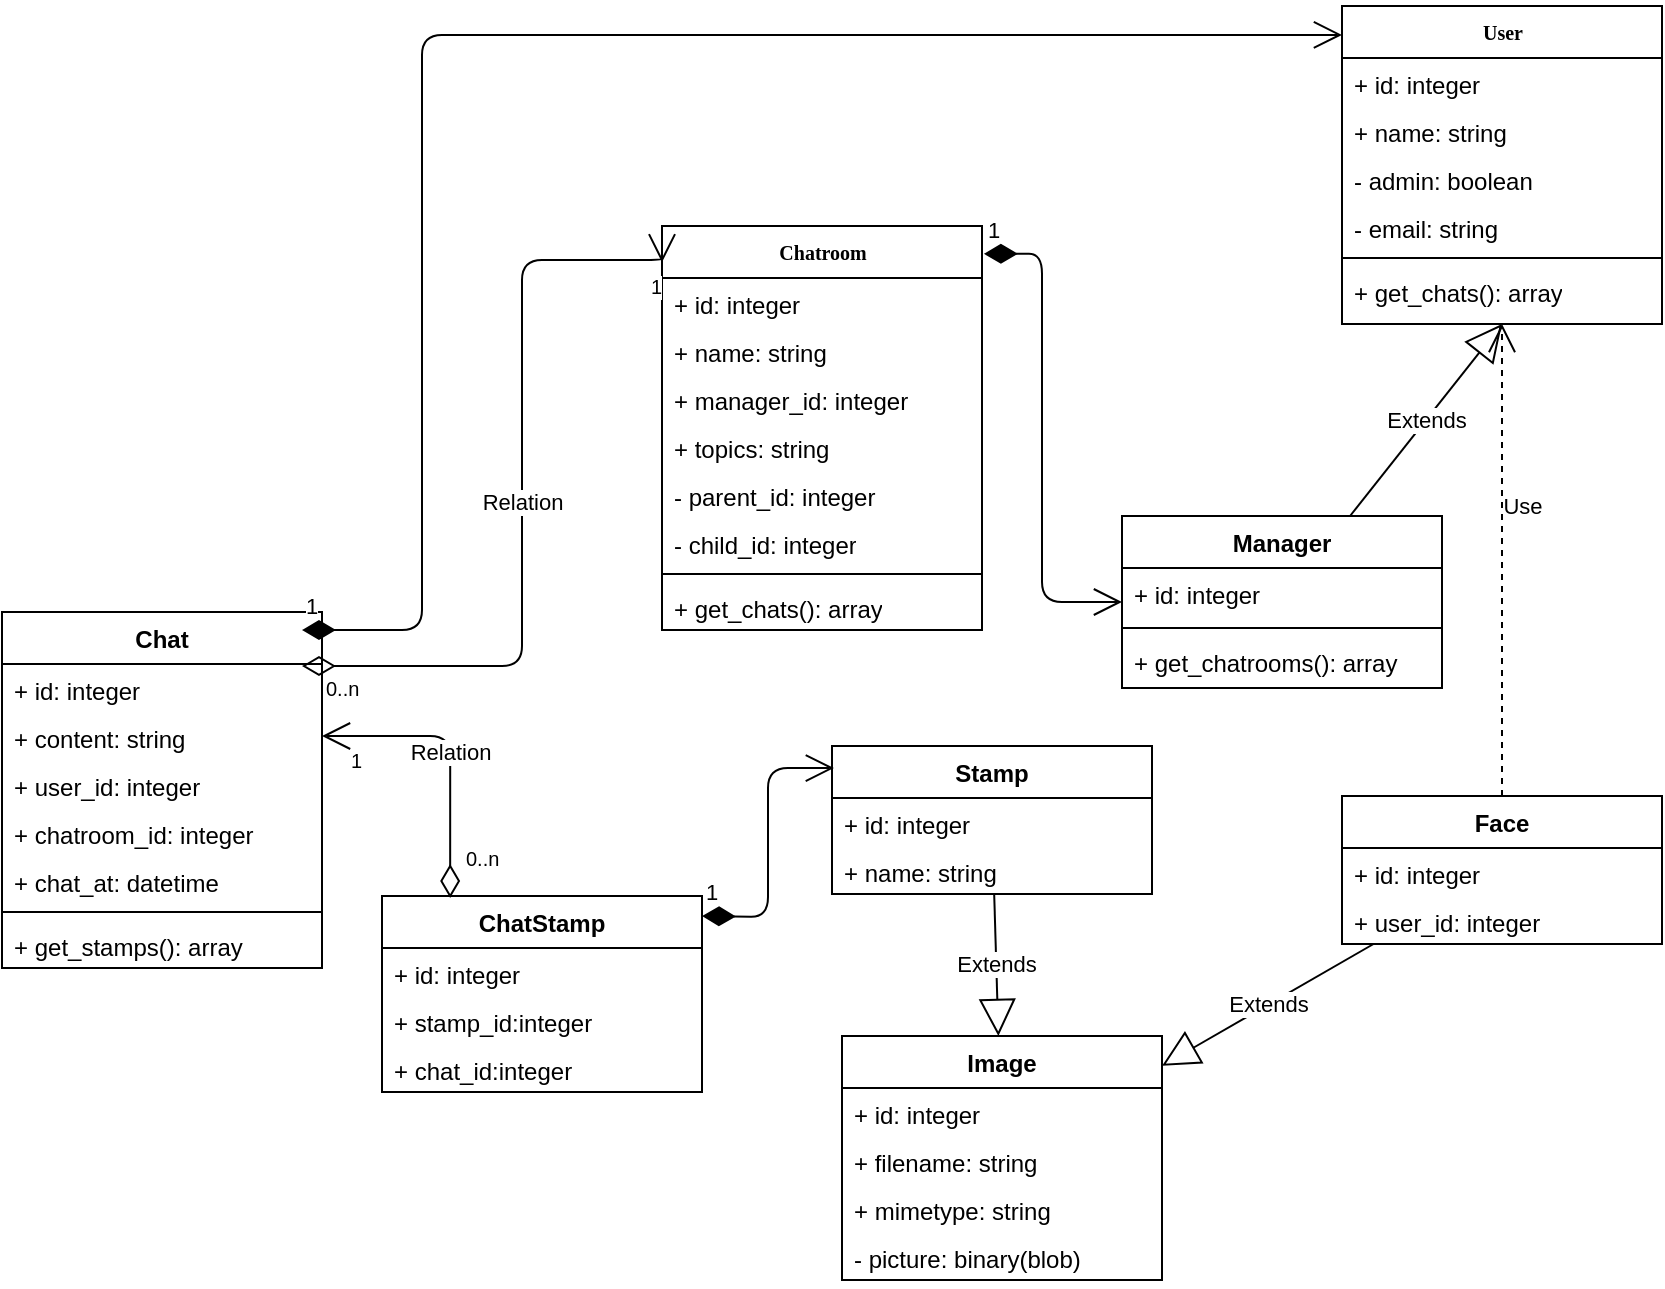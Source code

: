 <mxfile version="10.7.5" type="device"><diagram name="Page-1" id="c4acf3e9-155e-7222-9cf6-157b1a14988f"><mxGraphModel dx="739" dy="451" grid="1" gridSize="10" guides="1" tooltips="1" connect="1" arrows="1" fold="1" page="1" pageScale="1" pageWidth="850" pageHeight="1100" background="#ffffff" math="0" shadow="0"><root><mxCell id="0"/><mxCell id="1" parent="0"/><mxCell id="17acba5748e5396b-20" value="&lt;b&gt;User&lt;/b&gt;" style="swimlane;html=1;fontStyle=0;childLayout=stackLayout;horizontal=1;startSize=26;fillColor=none;horizontalStack=0;resizeParent=1;resizeLast=0;collapsible=1;marginBottom=0;swimlaneFillColor=#ffffff;rounded=0;shadow=0;comic=0;labelBackgroundColor=none;strokeColor=#000000;strokeWidth=1;fontFamily=Verdana;fontSize=10;fontColor=#000000;align=center;" parent="1" vertex="1"><mxGeometry x="680" y="70" width="160" height="159" as="geometry"><mxRectangle x="640" y="81" width="60" height="26" as="alternateBounds"/></mxGeometry></mxCell><mxCell id="17acba5748e5396b-21" value="+ id: integer" style="text;html=1;strokeColor=none;fillColor=none;align=left;verticalAlign=top;spacingLeft=4;spacingRight=4;whiteSpace=wrap;overflow=hidden;rotatable=0;points=[[0,0.5],[1,0.5]];portConstraint=eastwest;" parent="17acba5748e5396b-20" vertex="1"><mxGeometry y="26" width="160" height="24" as="geometry"/></mxCell><mxCell id="17acba5748e5396b-24" value="+ name: string" style="text;html=1;strokeColor=none;fillColor=none;align=left;verticalAlign=top;spacingLeft=4;spacingRight=4;whiteSpace=wrap;overflow=hidden;rotatable=0;points=[[0,0.5],[1,0.5]];portConstraint=eastwest;" parent="17acba5748e5396b-20" vertex="1"><mxGeometry y="50" width="160" height="24" as="geometry"/></mxCell><mxCell id="17acba5748e5396b-26" value="- admin: boolean" style="text;html=1;strokeColor=none;fillColor=none;align=left;verticalAlign=top;spacingLeft=4;spacingRight=4;whiteSpace=wrap;overflow=hidden;rotatable=0;points=[[0,0.5],[1,0.5]];portConstraint=eastwest;" parent="17acba5748e5396b-20" vertex="1"><mxGeometry y="74" width="160" height="24" as="geometry"/></mxCell><mxCell id="7zmudEQGRyibdujiT2j0-6" value="- email: string" style="text;html=1;strokeColor=none;fillColor=none;align=left;verticalAlign=top;spacingLeft=4;spacingRight=4;whiteSpace=wrap;overflow=hidden;rotatable=0;points=[[0,0.5],[1,0.5]];portConstraint=eastwest;" parent="17acba5748e5396b-20" vertex="1"><mxGeometry y="98" width="160" height="24" as="geometry"/></mxCell><mxCell id="7zmudEQGRyibdujiT2j0-18" value="" style="line;strokeWidth=1;fillColor=none;align=left;verticalAlign=middle;spacingTop=-1;spacingLeft=3;spacingRight=3;rotatable=0;labelPosition=right;points=[];portConstraint=eastwest;" parent="17acba5748e5396b-20" vertex="1"><mxGeometry y="122" width="160" height="8" as="geometry"/></mxCell><mxCell id="7zmudEQGRyibdujiT2j0-45" value="+ get_chats(): array" style="text;html=1;strokeColor=none;fillColor=none;align=left;verticalAlign=top;spacingLeft=4;spacingRight=4;whiteSpace=wrap;overflow=hidden;rotatable=0;points=[[0,0.5],[1,0.5]];portConstraint=eastwest;" parent="17acba5748e5396b-20" vertex="1"><mxGeometry y="130" width="160" height="26" as="geometry"/></mxCell><mxCell id="17acba5748e5396b-30" value="&lt;b&gt;Chatroom&lt;/b&gt;" style="swimlane;html=1;fontStyle=0;childLayout=stackLayout;horizontal=1;startSize=26;fillColor=none;horizontalStack=0;resizeParent=1;resizeLast=0;collapsible=1;marginBottom=0;swimlaneFillColor=#ffffff;rounded=0;shadow=0;comic=0;labelBackgroundColor=none;strokeColor=#000000;strokeWidth=1;fontFamily=Verdana;fontSize=10;fontColor=#000000;align=center;" parent="1" vertex="1"><mxGeometry x="340" y="180" width="160" height="202" as="geometry"/></mxCell><mxCell id="17acba5748e5396b-31" value="+ id: integer" style="text;html=1;strokeColor=none;fillColor=none;align=left;verticalAlign=top;spacingLeft=4;spacingRight=4;whiteSpace=wrap;overflow=hidden;rotatable=0;points=[[0,0.5],[1,0.5]];portConstraint=eastwest;" parent="17acba5748e5396b-30" vertex="1"><mxGeometry y="26" width="160" height="24" as="geometry"/></mxCell><mxCell id="17acba5748e5396b-32" value="+ name: string" style="text;html=1;strokeColor=none;fillColor=none;align=left;verticalAlign=top;spacingLeft=4;spacingRight=4;whiteSpace=wrap;overflow=hidden;rotatable=0;points=[[0,0.5],[1,0.5]];portConstraint=eastwest;" parent="17acba5748e5396b-30" vertex="1"><mxGeometry y="50" width="160" height="24" as="geometry"/></mxCell><mxCell id="17acba5748e5396b-33" value="+ manager_id: integer" style="text;html=1;strokeColor=none;fillColor=none;align=left;verticalAlign=top;spacingLeft=4;spacingRight=4;whiteSpace=wrap;overflow=hidden;rotatable=0;points=[[0,0.5],[1,0.5]];portConstraint=eastwest;" parent="17acba5748e5396b-30" vertex="1"><mxGeometry y="74" width="160" height="24" as="geometry"/></mxCell><mxCell id="nfByVjZWLEVtFzlmGb1H-1" value="&lt;div&gt;+ topics: string&lt;/div&gt;" style="text;html=1;strokeColor=none;fillColor=none;align=left;verticalAlign=top;spacingLeft=4;spacingRight=4;whiteSpace=wrap;overflow=hidden;rotatable=0;points=[[0,0.5],[1,0.5]];portConstraint=eastwest;" vertex="1" parent="17acba5748e5396b-30"><mxGeometry y="98" width="160" height="24" as="geometry"/></mxCell><mxCell id="7zmudEQGRyibdujiT2j0-7" value="- parent_id: integer" style="text;html=1;strokeColor=none;fillColor=none;align=left;verticalAlign=top;spacingLeft=4;spacingRight=4;whiteSpace=wrap;overflow=hidden;rotatable=0;points=[[0,0.5],[1,0.5]];portConstraint=eastwest;" parent="17acba5748e5396b-30" vertex="1"><mxGeometry y="122" width="160" height="24" as="geometry"/></mxCell><mxCell id="7zmudEQGRyibdujiT2j0-14" value="&lt;div&gt;- child_id: integer&lt;/div&gt;" style="text;html=1;strokeColor=none;fillColor=none;align=left;verticalAlign=top;spacingLeft=4;spacingRight=4;whiteSpace=wrap;overflow=hidden;rotatable=0;points=[[0,0.5],[1,0.5]];portConstraint=eastwest;" parent="17acba5748e5396b-30" vertex="1"><mxGeometry y="146" width="160" height="24" as="geometry"/></mxCell><mxCell id="7zmudEQGRyibdujiT2j0-13" value="" style="line;strokeWidth=1;fillColor=none;align=left;verticalAlign=middle;spacingTop=-1;spacingLeft=3;spacingRight=3;rotatable=0;labelPosition=right;points=[];portConstraint=eastwest;" parent="17acba5748e5396b-30" vertex="1"><mxGeometry y="170" width="160" height="8" as="geometry"/></mxCell><mxCell id="4By_dh8WYUhUct5Lk4Qk-33" value="+ get_chats(): array" style="text;html=1;strokeColor=none;fillColor=none;align=left;verticalAlign=top;spacingLeft=4;spacingRight=4;whiteSpace=wrap;overflow=hidden;rotatable=0;points=[[0,0.5],[1,0.5]];portConstraint=eastwest;" parent="17acba5748e5396b-30" vertex="1"><mxGeometry y="178" width="160" height="24" as="geometry"/></mxCell><mxCell id="7zmudEQGRyibdujiT2j0-8" value="Chat" style="swimlane;fontStyle=1;align=center;verticalAlign=top;childLayout=stackLayout;horizontal=1;startSize=26;horizontalStack=0;resizeParent=1;resizeParentMax=0;resizeLast=0;collapsible=1;marginBottom=0;" parent="1" vertex="1"><mxGeometry x="10" y="373" width="160" height="178" as="geometry"/></mxCell><mxCell id="7zmudEQGRyibdujiT2j0-43" value="1" style="endArrow=open;html=1;endSize=12;startArrow=diamondThin;startSize=14;startFill=1;edgeStyle=orthogonalEdgeStyle;align=left;verticalAlign=bottom;entryX=0;entryY=0.091;entryDx=0;entryDy=0;entryPerimeter=0;" parent="7zmudEQGRyibdujiT2j0-8" target="17acba5748e5396b-20" edge="1"><mxGeometry x="-1" y="3" relative="1" as="geometry"><mxPoint x="150" y="9" as="sourcePoint"/><mxPoint x="310" y="9" as="targetPoint"/><Array as="points"><mxPoint x="210" y="9"/><mxPoint x="210" y="-289"/></Array></mxGeometry></mxCell><mxCell id="4By_dh8WYUhUct5Lk4Qk-19" value="Relation" style="endArrow=open;html=1;endSize=12;startArrow=diamondThin;startSize=14;startFill=0;edgeStyle=orthogonalEdgeStyle;entryX=0;entryY=0.09;entryDx=0;entryDy=0;entryPerimeter=0;" parent="7zmudEQGRyibdujiT2j0-8" target="17acba5748e5396b-30" edge="1"><mxGeometry relative="1" as="geometry"><mxPoint x="150" y="27" as="sourcePoint"/><mxPoint x="310" y="27" as="targetPoint"/><Array as="points"><mxPoint x="260" y="27"/><mxPoint x="260" y="-176"/></Array></mxGeometry></mxCell><mxCell id="4By_dh8WYUhUct5Lk4Qk-20" value="0..n" style="resizable=0;html=1;align=left;verticalAlign=top;labelBackgroundColor=#ffffff;fontSize=10;" parent="4By_dh8WYUhUct5Lk4Qk-19" connectable="0" vertex="1"><mxGeometry x="-1" relative="1" as="geometry"><mxPoint x="10" y="-1" as="offset"/></mxGeometry></mxCell><mxCell id="4By_dh8WYUhUct5Lk4Qk-21" value="1" style="resizable=0;html=1;align=right;verticalAlign=top;labelBackgroundColor=#ffffff;fontSize=10;" parent="4By_dh8WYUhUct5Lk4Qk-19" connectable="0" vertex="1"><mxGeometry x="1" relative="1" as="geometry"/></mxCell><mxCell id="7zmudEQGRyibdujiT2j0-9" value="+ id: integer" style="text;strokeColor=none;fillColor=none;align=left;verticalAlign=top;spacingLeft=4;spacingRight=4;overflow=hidden;rotatable=0;points=[[0,0.5],[1,0.5]];portConstraint=eastwest;" parent="7zmudEQGRyibdujiT2j0-8" vertex="1"><mxGeometry y="26" width="160" height="24" as="geometry"/></mxCell><mxCell id="7zmudEQGRyibdujiT2j0-11" value="+ content: string" style="text;strokeColor=none;fillColor=none;align=left;verticalAlign=top;spacingLeft=4;spacingRight=4;overflow=hidden;rotatable=0;points=[[0,0.5],[1,0.5]];portConstraint=eastwest;" parent="7zmudEQGRyibdujiT2j0-8" vertex="1"><mxGeometry y="50" width="160" height="24" as="geometry"/></mxCell><mxCell id="7zmudEQGRyibdujiT2j0-12" value="+ user_id: integer" style="text;strokeColor=none;fillColor=none;align=left;verticalAlign=top;spacingLeft=4;spacingRight=4;overflow=hidden;rotatable=0;points=[[0,0.5],[1,0.5]];portConstraint=eastwest;" parent="7zmudEQGRyibdujiT2j0-8" vertex="1"><mxGeometry y="74" width="160" height="24" as="geometry"/></mxCell><mxCell id="7zmudEQGRyibdujiT2j0-29" value="+ chatroom_id: integer" style="text;strokeColor=none;fillColor=none;align=left;verticalAlign=top;spacingLeft=4;spacingRight=4;overflow=hidden;rotatable=0;points=[[0,0.5],[1,0.5]];portConstraint=eastwest;" parent="7zmudEQGRyibdujiT2j0-8" vertex="1"><mxGeometry y="98" width="160" height="24" as="geometry"/></mxCell><mxCell id="DzBKB-HUsmiXdvLnqVgx-1" value="+ chat_at: datetime" style="text;strokeColor=none;fillColor=none;align=left;verticalAlign=top;spacingLeft=4;spacingRight=4;overflow=hidden;rotatable=0;points=[[0,0.5],[1,0.5]];portConstraint=eastwest;" parent="7zmudEQGRyibdujiT2j0-8" vertex="1"><mxGeometry y="122" width="160" height="24" as="geometry"/></mxCell><mxCell id="4By_dh8WYUhUct5Lk4Qk-32" value="" style="line;strokeWidth=1;fillColor=none;align=left;verticalAlign=middle;spacingTop=-1;spacingLeft=3;spacingRight=3;rotatable=0;labelPosition=right;points=[];portConstraint=eastwest;" parent="7zmudEQGRyibdujiT2j0-8" vertex="1"><mxGeometry y="146" width="160" height="8" as="geometry"/></mxCell><mxCell id="4By_dh8WYUhUct5Lk4Qk-31" value="+ get_stamps(): array" style="text;strokeColor=none;fillColor=none;align=left;verticalAlign=top;spacingLeft=4;spacingRight=4;overflow=hidden;rotatable=0;points=[[0,0.5],[1,0.5]];portConstraint=eastwest;" parent="7zmudEQGRyibdujiT2j0-8" vertex="1"><mxGeometry y="154" width="160" height="24" as="geometry"/></mxCell><mxCell id="7zmudEQGRyibdujiT2j0-20" value="Image" style="swimlane;fontStyle=1;align=center;verticalAlign=top;childLayout=stackLayout;horizontal=1;startSize=26;horizontalStack=0;resizeParent=1;resizeParentMax=0;resizeLast=0;collapsible=1;marginBottom=0;" parent="1" vertex="1"><mxGeometry x="430" y="585" width="160" height="122" as="geometry"/></mxCell><mxCell id="7zmudEQGRyibdujiT2j0-21" value="+ id: integer" style="text;strokeColor=none;fillColor=none;align=left;verticalAlign=top;spacingLeft=4;spacingRight=4;overflow=hidden;rotatable=0;points=[[0,0.5],[1,0.5]];portConstraint=eastwest;" parent="7zmudEQGRyibdujiT2j0-20" vertex="1"><mxGeometry y="26" width="160" height="24" as="geometry"/></mxCell><mxCell id="7zmudEQGRyibdujiT2j0-26" value="+ filename: string" style="text;strokeColor=none;fillColor=none;align=left;verticalAlign=top;spacingLeft=4;spacingRight=4;overflow=hidden;rotatable=0;points=[[0,0.5],[1,0.5]];portConstraint=eastwest;" parent="7zmudEQGRyibdujiT2j0-20" vertex="1"><mxGeometry y="50" width="160" height="24" as="geometry"/></mxCell><mxCell id="7zmudEQGRyibdujiT2j0-28" value="+ mimetype: string" style="text;strokeColor=none;fillColor=none;align=left;verticalAlign=top;spacingLeft=4;spacingRight=4;overflow=hidden;rotatable=0;points=[[0,0.5],[1,0.5]];portConstraint=eastwest;" parent="7zmudEQGRyibdujiT2j0-20" vertex="1"><mxGeometry y="74" width="160" height="24" as="geometry"/></mxCell><mxCell id="7zmudEQGRyibdujiT2j0-27" value="- picture: binary(blob)" style="text;strokeColor=none;fillColor=none;align=left;verticalAlign=top;spacingLeft=4;spacingRight=4;overflow=hidden;rotatable=0;points=[[0,0.5],[1,0.5]];portConstraint=eastwest;" parent="7zmudEQGRyibdujiT2j0-20" vertex="1"><mxGeometry y="98" width="160" height="24" as="geometry"/></mxCell><mxCell id="7zmudEQGRyibdujiT2j0-37" value="Manager" style="swimlane;fontStyle=1;childLayout=stackLayout;horizontal=1;startSize=26;fillColor=none;horizontalStack=0;resizeParent=1;resizeParentMax=0;resizeLast=0;collapsible=1;marginBottom=0;" parent="1" vertex="1"><mxGeometry x="570" y="325" width="160" height="86" as="geometry"/></mxCell><mxCell id="7zmudEQGRyibdujiT2j0-38" value="+ id: integer" style="text;strokeColor=none;fillColor=none;align=left;verticalAlign=top;spacingLeft=4;spacingRight=4;overflow=hidden;rotatable=0;points=[[0,0.5],[1,0.5]];portConstraint=eastwest;" parent="7zmudEQGRyibdujiT2j0-37" vertex="1"><mxGeometry y="26" width="160" height="26" as="geometry"/></mxCell><mxCell id="7zmudEQGRyibdujiT2j0-48" value="" style="line;strokeWidth=1;fillColor=none;align=left;verticalAlign=middle;spacingTop=-1;spacingLeft=3;spacingRight=3;rotatable=0;labelPosition=right;points=[];portConstraint=eastwest;" parent="7zmudEQGRyibdujiT2j0-37" vertex="1"><mxGeometry y="52" width="160" height="8" as="geometry"/></mxCell><mxCell id="7zmudEQGRyibdujiT2j0-46" value="+ get_chatrooms(): array" style="text;strokeColor=none;fillColor=none;align=left;verticalAlign=top;spacingLeft=4;spacingRight=4;overflow=hidden;rotatable=0;points=[[0,0.5],[1,0.5]];portConstraint=eastwest;" parent="7zmudEQGRyibdujiT2j0-37" vertex="1"><mxGeometry y="60" width="160" height="26" as="geometry"/></mxCell><mxCell id="7zmudEQGRyibdujiT2j0-41" value="Extends" style="endArrow=block;endSize=16;endFill=0;html=1;entryX=0.5;entryY=1;entryDx=0;entryDy=0;" parent="1" source="7zmudEQGRyibdujiT2j0-37" target="17acba5748e5396b-20" edge="1"><mxGeometry width="160" relative="1" as="geometry"><mxPoint x="580" y="370" as="sourcePoint"/><mxPoint x="630" y="100" as="targetPoint"/></mxGeometry></mxCell><mxCell id="7zmudEQGRyibdujiT2j0-42" value="1" style="endArrow=open;html=1;endSize=12;startArrow=diamondThin;startSize=14;startFill=1;edgeStyle=orthogonalEdgeStyle;align=left;verticalAlign=bottom;exitX=1.006;exitY=0.069;exitDx=0;exitDy=0;exitPerimeter=0;" parent="1" source="17acba5748e5396b-30" target="7zmudEQGRyibdujiT2j0-37" edge="1"><mxGeometry x="-1" y="3" relative="1" as="geometry"><mxPoint x="530" y="329" as="sourcePoint"/><mxPoint x="670" y="330" as="targetPoint"/><Array as="points"><mxPoint x="530" y="193"/><mxPoint x="530" y="368"/></Array></mxGeometry></mxCell><mxCell id="4By_dh8WYUhUct5Lk4Qk-1" value="Stamp" style="swimlane;fontStyle=1;align=center;verticalAlign=top;childLayout=stackLayout;horizontal=1;startSize=26;horizontalStack=0;resizeParent=1;resizeParentMax=0;resizeLast=0;collapsible=1;marginBottom=0;" parent="1" vertex="1"><mxGeometry x="425" y="440" width="160" height="74" as="geometry"/></mxCell><mxCell id="4By_dh8WYUhUct5Lk4Qk-2" value="+ id: integer" style="text;strokeColor=none;fillColor=none;align=left;verticalAlign=top;spacingLeft=4;spacingRight=4;overflow=hidden;rotatable=0;points=[[0,0.5],[1,0.5]];portConstraint=eastwest;" parent="4By_dh8WYUhUct5Lk4Qk-1" vertex="1"><mxGeometry y="26" width="160" height="24" as="geometry"/></mxCell><mxCell id="4By_dh8WYUhUct5Lk4Qk-5" value="+ name: string" style="text;strokeColor=none;fillColor=none;align=left;verticalAlign=top;spacingLeft=4;spacingRight=4;overflow=hidden;rotatable=0;points=[[0,0.5],[1,0.5]];portConstraint=eastwest;" parent="4By_dh8WYUhUct5Lk4Qk-1" vertex="1"><mxGeometry y="50" width="160" height="24" as="geometry"/></mxCell><mxCell id="4By_dh8WYUhUct5Lk4Qk-7" value="Extends" style="endArrow=block;endSize=16;endFill=0;html=1;" parent="1" source="4By_dh8WYUhUct5Lk4Qk-1" target="7zmudEQGRyibdujiT2j0-20" edge="1"><mxGeometry width="160" relative="1" as="geometry"><mxPoint x="450" y="590" as="sourcePoint"/><mxPoint x="740" y="640" as="targetPoint"/></mxGeometry></mxCell><mxCell id="4By_dh8WYUhUct5Lk4Qk-22" value="ChatStamp" style="swimlane;fontStyle=1;align=center;verticalAlign=top;childLayout=stackLayout;horizontal=1;startSize=26;horizontalStack=0;resizeParent=1;resizeParentMax=0;resizeLast=0;collapsible=1;marginBottom=0;" parent="1" vertex="1"><mxGeometry x="200" y="515" width="160" height="98" as="geometry"/></mxCell><mxCell id="4By_dh8WYUhUct5Lk4Qk-27" value="1" style="endArrow=open;html=1;endSize=12;startArrow=diamondThin;startSize=14;startFill=1;edgeStyle=orthogonalEdgeStyle;align=left;verticalAlign=bottom;entryX=0.006;entryY=0.149;entryDx=0;entryDy=0;entryPerimeter=0;" parent="4By_dh8WYUhUct5Lk4Qk-22" target="4By_dh8WYUhUct5Lk4Qk-1" edge="1"><mxGeometry x="-1" y="3" relative="1" as="geometry"><mxPoint x="160" y="10" as="sourcePoint"/><mxPoint x="320" y="10" as="targetPoint"/></mxGeometry></mxCell><mxCell id="4By_dh8WYUhUct5Lk4Qk-23" value="+ id: integer" style="text;strokeColor=none;fillColor=none;align=left;verticalAlign=top;spacingLeft=4;spacingRight=4;overflow=hidden;rotatable=0;points=[[0,0.5],[1,0.5]];portConstraint=eastwest;" parent="4By_dh8WYUhUct5Lk4Qk-22" vertex="1"><mxGeometry y="26" width="160" height="24" as="geometry"/></mxCell><mxCell id="4By_dh8WYUhUct5Lk4Qk-24" value="+ stamp_id:integer" style="text;strokeColor=none;fillColor=none;align=left;verticalAlign=top;spacingLeft=4;spacingRight=4;overflow=hidden;rotatable=0;points=[[0,0.5],[1,0.5]];portConstraint=eastwest;" parent="4By_dh8WYUhUct5Lk4Qk-22" vertex="1"><mxGeometry y="50" width="160" height="24" as="geometry"/></mxCell><mxCell id="4By_dh8WYUhUct5Lk4Qk-26" value="+ chat_id:integer" style="text;strokeColor=none;fillColor=none;align=left;verticalAlign=top;spacingLeft=4;spacingRight=4;overflow=hidden;rotatable=0;points=[[0,0.5],[1,0.5]];portConstraint=eastwest;" parent="4By_dh8WYUhUct5Lk4Qk-22" vertex="1"><mxGeometry y="74" width="160" height="24" as="geometry"/></mxCell><mxCell id="4By_dh8WYUhUct5Lk4Qk-28" value="Relation" style="endArrow=open;html=1;endSize=12;startArrow=diamondThin;startSize=14;startFill=0;edgeStyle=orthogonalEdgeStyle;entryX=1;entryY=0.5;entryDx=0;entryDy=0;exitX=0.213;exitY=0.01;exitDx=0;exitDy=0;exitPerimeter=0;" parent="1" source="4By_dh8WYUhUct5Lk4Qk-22" target="7zmudEQGRyibdujiT2j0-11" edge="1"><mxGeometry relative="1" as="geometry"><mxPoint x="180" y="590" as="sourcePoint"/><mxPoint x="170" y="610" as="targetPoint"/></mxGeometry></mxCell><mxCell id="4By_dh8WYUhUct5Lk4Qk-29" value="0..n" style="resizable=0;html=1;align=left;verticalAlign=top;labelBackgroundColor=#ffffff;fontSize=10;" parent="4By_dh8WYUhUct5Lk4Qk-28" connectable="0" vertex="1"><mxGeometry x="-1" relative="1" as="geometry"><mxPoint x="6" y="-32" as="offset"/></mxGeometry></mxCell><mxCell id="4By_dh8WYUhUct5Lk4Qk-30" value="1" style="resizable=0;html=1;align=right;verticalAlign=top;labelBackgroundColor=#ffffff;fontSize=10;" parent="4By_dh8WYUhUct5Lk4Qk-28" connectable="0" vertex="1"><mxGeometry x="1" relative="1" as="geometry"><mxPoint x="20" as="offset"/></mxGeometry></mxCell><mxCell id="4By_dh8WYUhUct5Lk4Qk-34" value="Face" style="swimlane;fontStyle=1;align=center;verticalAlign=top;childLayout=stackLayout;horizontal=1;startSize=26;horizontalStack=0;resizeParent=1;resizeParentMax=0;resizeLast=0;collapsible=1;marginBottom=0;" parent="1" vertex="1"><mxGeometry x="680" y="465" width="160" height="74" as="geometry"/></mxCell><mxCell id="4By_dh8WYUhUct5Lk4Qk-35" value="+ id: integer" style="text;strokeColor=none;fillColor=none;align=left;verticalAlign=top;spacingLeft=4;spacingRight=4;overflow=hidden;rotatable=0;points=[[0,0.5],[1,0.5]];portConstraint=eastwest;" parent="4By_dh8WYUhUct5Lk4Qk-34" vertex="1"><mxGeometry y="26" width="160" height="24" as="geometry"/></mxCell><mxCell id="4By_dh8WYUhUct5Lk4Qk-36" value="+ user_id: integer" style="text;strokeColor=none;fillColor=none;align=left;verticalAlign=top;spacingLeft=4;spacingRight=4;overflow=hidden;rotatable=0;points=[[0,0.5],[1,0.5]];portConstraint=eastwest;" parent="4By_dh8WYUhUct5Lk4Qk-34" vertex="1"><mxGeometry y="50" width="160" height="24" as="geometry"/></mxCell><mxCell id="4By_dh8WYUhUct5Lk4Qk-37" value="Extends" style="endArrow=block;endSize=16;endFill=0;html=1;" parent="1" source="4By_dh8WYUhUct5Lk4Qk-34" target="7zmudEQGRyibdujiT2j0-20" edge="1"><mxGeometry width="160" relative="1" as="geometry"><mxPoint x="570" y="770" as="sourcePoint"/><mxPoint x="730" y="770" as="targetPoint"/></mxGeometry></mxCell><mxCell id="4By_dh8WYUhUct5Lk4Qk-38" value="Use" style="endArrow=open;endSize=12;dashed=1;html=1;" parent="1" source="4By_dh8WYUhUct5Lk4Qk-34" target="17acba5748e5396b-20" edge="1"><mxGeometry x="0.229" y="-10" width="160" relative="1" as="geometry"><mxPoint x="800" y="360" as="sourcePoint"/><mxPoint x="960" y="360" as="targetPoint"/><mxPoint as="offset"/></mxGeometry></mxCell></root></mxGraphModel></diagram></mxfile>